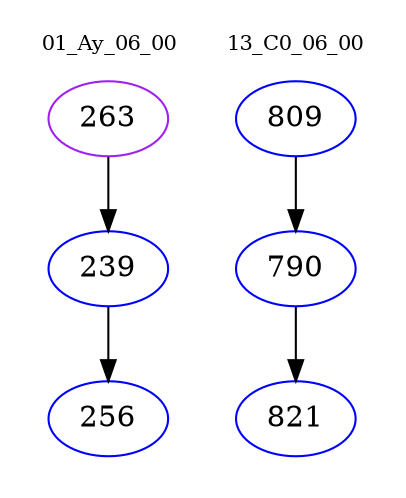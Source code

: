 digraph{
subgraph cluster_0 {
color = white
label = "01_Ay_06_00";
fontsize=10;
T0_263 [label="263", color="purple"]
T0_263 -> T0_239 [color="black"]
T0_239 [label="239", color="blue"]
T0_239 -> T0_256 [color="black"]
T0_256 [label="256", color="blue"]
}
subgraph cluster_1 {
color = white
label = "13_C0_06_00";
fontsize=10;
T1_809 [label="809", color="blue"]
T1_809 -> T1_790 [color="black"]
T1_790 [label="790", color="blue"]
T1_790 -> T1_821 [color="black"]
T1_821 [label="821", color="blue"]
}
}
